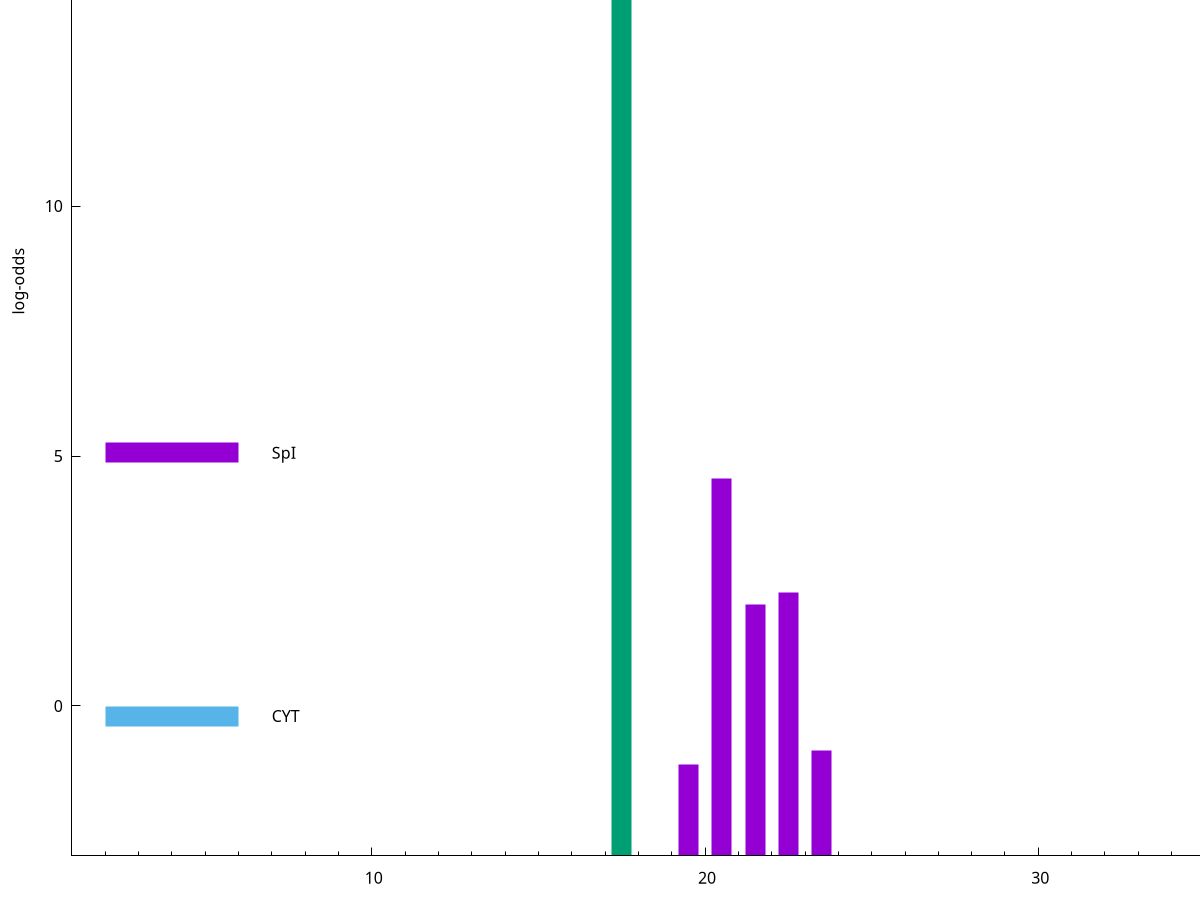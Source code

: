 set title "LipoP predictions for SRR4017925.gff"
set size 2., 1.4
set xrange [1:70] 
set mxtics 10
set yrange [-3:20]
set y2range [0:23]
set ylabel "log-odds"
set term postscript eps color solid "Helvetica" 30
set output "SRR4017925.gff31.eps"
set arrow from 2,17.6075 to 6,17.6075 nohead lt 2 lw 20
set label "SpII" at 7,17.6075
set arrow from 2,5.06503 to 6,5.06503 nohead lt 1 lw 20
set label "SpI" at 7,5.06503
set arrow from 2,-0.200913 to 6,-0.200913 nohead lt 3 lw 20
set label "CYT" at 7,-0.200913
set arrow from 2,17.6075 to 6,17.6075 nohead lt 2 lw 20
set label "SpII" at 7,17.6075
# NOTE: The scores below are the log-odds scores with the threshold
# NOTE: subtracted (a hack to make gnuplot make the histogram all
# NOTE: look nice).
plot "-" axes x1y2 title "" with impulses lt 2 lw 20, "-" axes x1y2 title "" with impulses lt 1 lw 20
17.500000 20.607500
e
20.500000 7.553220
22.500000 5.275900
21.500000 5.036540
23.500000 2.100348
19.500000 1.833900
e
exit
